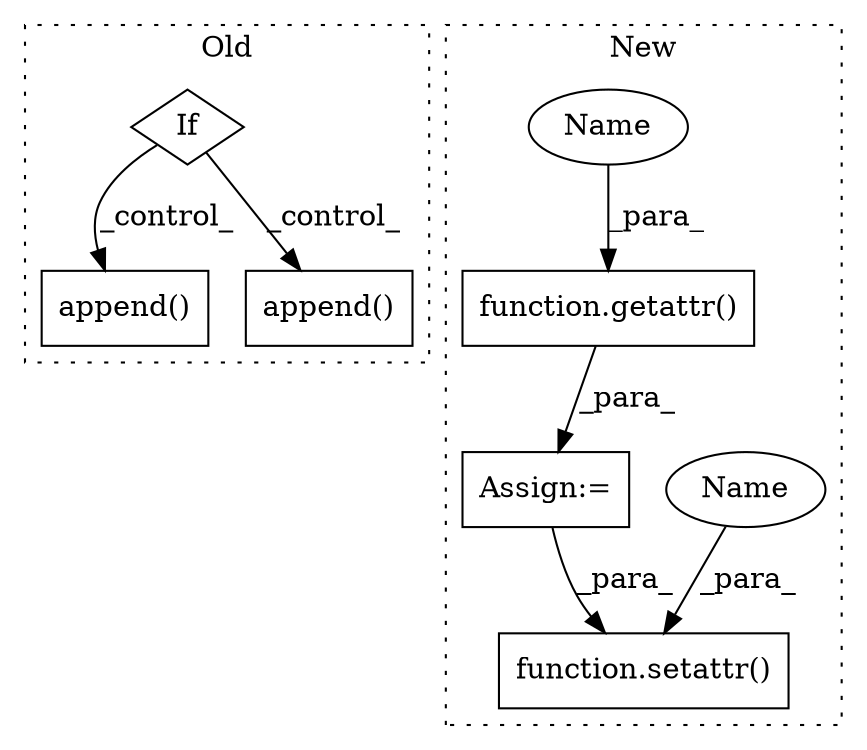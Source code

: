 digraph G {
subgraph cluster0 {
1 [label="append()" a="75" s="2426,2457" l="30,1" shape="box"];
5 [label="If" a="96" s="2319" l="3" shape="diamond"];
6 [label="append()" a="75" s="2349,2381" l="31,1" shape="box"];
label = "Old";
style="dotted";
}
subgraph cluster1 {
2 [label="function.getattr()" a="75" s="2384,2399" l="8,1" shape="box"];
3 [label="Assign:=" a="68" s="2381" l="3" shape="box"];
4 [label="function.setattr()" a="75" s="2469,2495" l="8,1" shape="box"];
7 [label="Name" a="87" s="2477" l="4" shape="ellipse"];
8 [label="Name" a="87" s="2392" l="4" shape="ellipse"];
label = "New";
style="dotted";
}
2 -> 3 [label="_para_"];
3 -> 4 [label="_para_"];
5 -> 1 [label="_control_"];
5 -> 6 [label="_control_"];
7 -> 4 [label="_para_"];
8 -> 2 [label="_para_"];
}